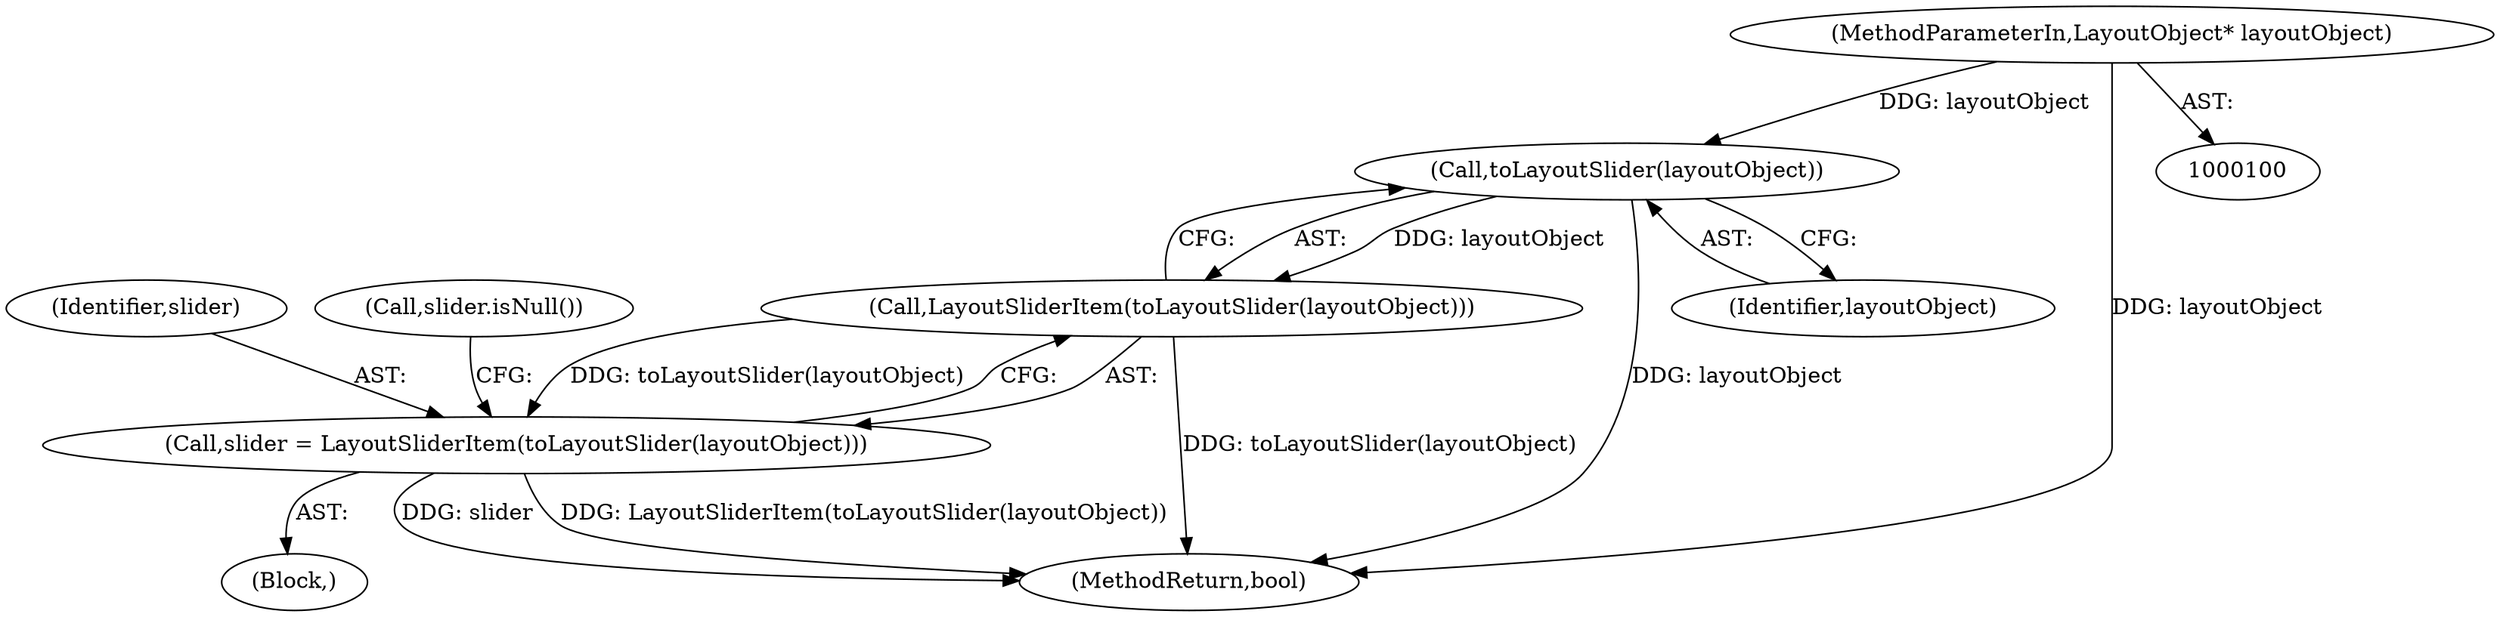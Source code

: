digraph "0_Chrome_74fce5949bdf05a92c2bc0bd98e6e3e977c55376_1@pointer" {
"1000113" [label="(Call,toLayoutSlider(layoutObject))"];
"1000102" [label="(MethodParameterIn,LayoutObject* layoutObject)"];
"1000112" [label="(Call,LayoutSliderItem(toLayoutSlider(layoutObject)))"];
"1000110" [label="(Call,slider = LayoutSliderItem(toLayoutSlider(layoutObject)))"];
"1000113" [label="(Call,toLayoutSlider(layoutObject))"];
"1000111" [label="(Identifier,slider)"];
"1000118" [label="(Call,slider.isNull())"];
"1000102" [label="(MethodParameterIn,LayoutObject* layoutObject)"];
"1000112" [label="(Call,LayoutSliderItem(toLayoutSlider(layoutObject)))"];
"1000103" [label="(Block,)"];
"1000139" [label="(MethodReturn,bool)"];
"1000114" [label="(Identifier,layoutObject)"];
"1000110" [label="(Call,slider = LayoutSliderItem(toLayoutSlider(layoutObject)))"];
"1000113" -> "1000112"  [label="AST: "];
"1000113" -> "1000114"  [label="CFG: "];
"1000114" -> "1000113"  [label="AST: "];
"1000112" -> "1000113"  [label="CFG: "];
"1000113" -> "1000139"  [label="DDG: layoutObject"];
"1000113" -> "1000112"  [label="DDG: layoutObject"];
"1000102" -> "1000113"  [label="DDG: layoutObject"];
"1000102" -> "1000100"  [label="AST: "];
"1000102" -> "1000139"  [label="DDG: layoutObject"];
"1000112" -> "1000110"  [label="AST: "];
"1000110" -> "1000112"  [label="CFG: "];
"1000112" -> "1000139"  [label="DDG: toLayoutSlider(layoutObject)"];
"1000112" -> "1000110"  [label="DDG: toLayoutSlider(layoutObject)"];
"1000110" -> "1000103"  [label="AST: "];
"1000111" -> "1000110"  [label="AST: "];
"1000118" -> "1000110"  [label="CFG: "];
"1000110" -> "1000139"  [label="DDG: LayoutSliderItem(toLayoutSlider(layoutObject))"];
"1000110" -> "1000139"  [label="DDG: slider"];
}
